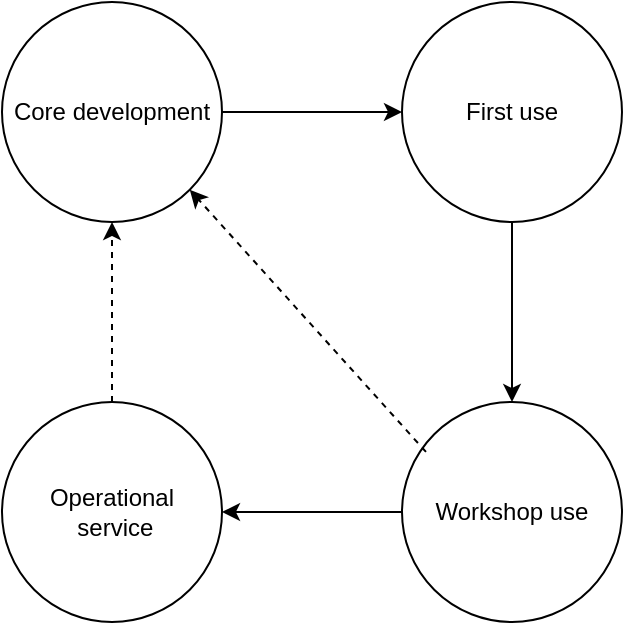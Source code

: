 <mxfile version="24.7.17">
  <diagram name="Page-1" id="ReHPZ0w7UNWxkFHxt1Or">
    <mxGraphModel dx="1368" dy="958" grid="1" gridSize="10" guides="1" tooltips="1" connect="1" arrows="1" fold="1" page="1" pageScale="1" pageWidth="850" pageHeight="1100" math="0" shadow="0">
      <root>
        <mxCell id="0" />
        <mxCell id="1" parent="0" />
        <mxCell id="D_yoNo9lO_DEBfpTBGEZ-9" value="" style="edgeStyle=orthogonalEdgeStyle;rounded=0;orthogonalLoop=1;jettySize=auto;html=1;" edge="1" parent="1" source="D_yoNo9lO_DEBfpTBGEZ-3" target="D_yoNo9lO_DEBfpTBGEZ-4">
          <mxGeometry relative="1" as="geometry" />
        </mxCell>
        <mxCell id="D_yoNo9lO_DEBfpTBGEZ-3" value="Core development" style="ellipse;whiteSpace=wrap;html=1;aspect=fixed;" vertex="1" parent="1">
          <mxGeometry x="40" y="40" width="110" height="110" as="geometry" />
        </mxCell>
        <mxCell id="D_yoNo9lO_DEBfpTBGEZ-7" value="" style="edgeStyle=orthogonalEdgeStyle;rounded=0;orthogonalLoop=1;jettySize=auto;html=1;" edge="1" parent="1" source="D_yoNo9lO_DEBfpTBGEZ-4" target="D_yoNo9lO_DEBfpTBGEZ-5">
          <mxGeometry relative="1" as="geometry" />
        </mxCell>
        <mxCell id="D_yoNo9lO_DEBfpTBGEZ-4" value="First use" style="ellipse;whiteSpace=wrap;html=1;aspect=fixed;" vertex="1" parent="1">
          <mxGeometry x="240" y="40" width="110" height="110" as="geometry" />
        </mxCell>
        <mxCell id="D_yoNo9lO_DEBfpTBGEZ-8" value="" style="edgeStyle=orthogonalEdgeStyle;rounded=0;orthogonalLoop=1;jettySize=auto;html=1;" edge="1" parent="1" source="D_yoNo9lO_DEBfpTBGEZ-5" target="D_yoNo9lO_DEBfpTBGEZ-6">
          <mxGeometry relative="1" as="geometry" />
        </mxCell>
        <mxCell id="D_yoNo9lO_DEBfpTBGEZ-5" value="Workshop use" style="ellipse;whiteSpace=wrap;html=1;aspect=fixed;" vertex="1" parent="1">
          <mxGeometry x="240" y="240" width="110" height="110" as="geometry" />
        </mxCell>
        <mxCell id="D_yoNo9lO_DEBfpTBGEZ-6" value="Operational&lt;br&gt;&amp;nbsp;service" style="ellipse;whiteSpace=wrap;html=1;aspect=fixed;" vertex="1" parent="1">
          <mxGeometry x="40" y="240" width="110" height="110" as="geometry" />
        </mxCell>
        <mxCell id="D_yoNo9lO_DEBfpTBGEZ-12" value="" style="endArrow=classic;html=1;rounded=0;exitX=0.109;exitY=0.227;exitDx=0;exitDy=0;exitPerimeter=0;entryX=1;entryY=1;entryDx=0;entryDy=0;strokeColor=#000000;dashed=1;" edge="1" parent="1" source="D_yoNo9lO_DEBfpTBGEZ-5" target="D_yoNo9lO_DEBfpTBGEZ-3">
          <mxGeometry width="50" height="50" relative="1" as="geometry">
            <mxPoint x="530" y="520" as="sourcePoint" />
            <mxPoint x="580" y="470" as="targetPoint" />
          </mxGeometry>
        </mxCell>
        <mxCell id="D_yoNo9lO_DEBfpTBGEZ-13" value="" style="endArrow=classic;html=1;rounded=0;exitX=0.5;exitY=0;exitDx=0;exitDy=0;entryX=0.5;entryY=1;entryDx=0;entryDy=0;dashed=1;" edge="1" parent="1" source="D_yoNo9lO_DEBfpTBGEZ-6" target="D_yoNo9lO_DEBfpTBGEZ-3">
          <mxGeometry width="50" height="50" relative="1" as="geometry">
            <mxPoint x="262" y="275" as="sourcePoint" />
            <mxPoint x="144" y="144" as="targetPoint" />
            <Array as="points">
              <mxPoint x="95" y="200" />
            </Array>
          </mxGeometry>
        </mxCell>
      </root>
    </mxGraphModel>
  </diagram>
</mxfile>
